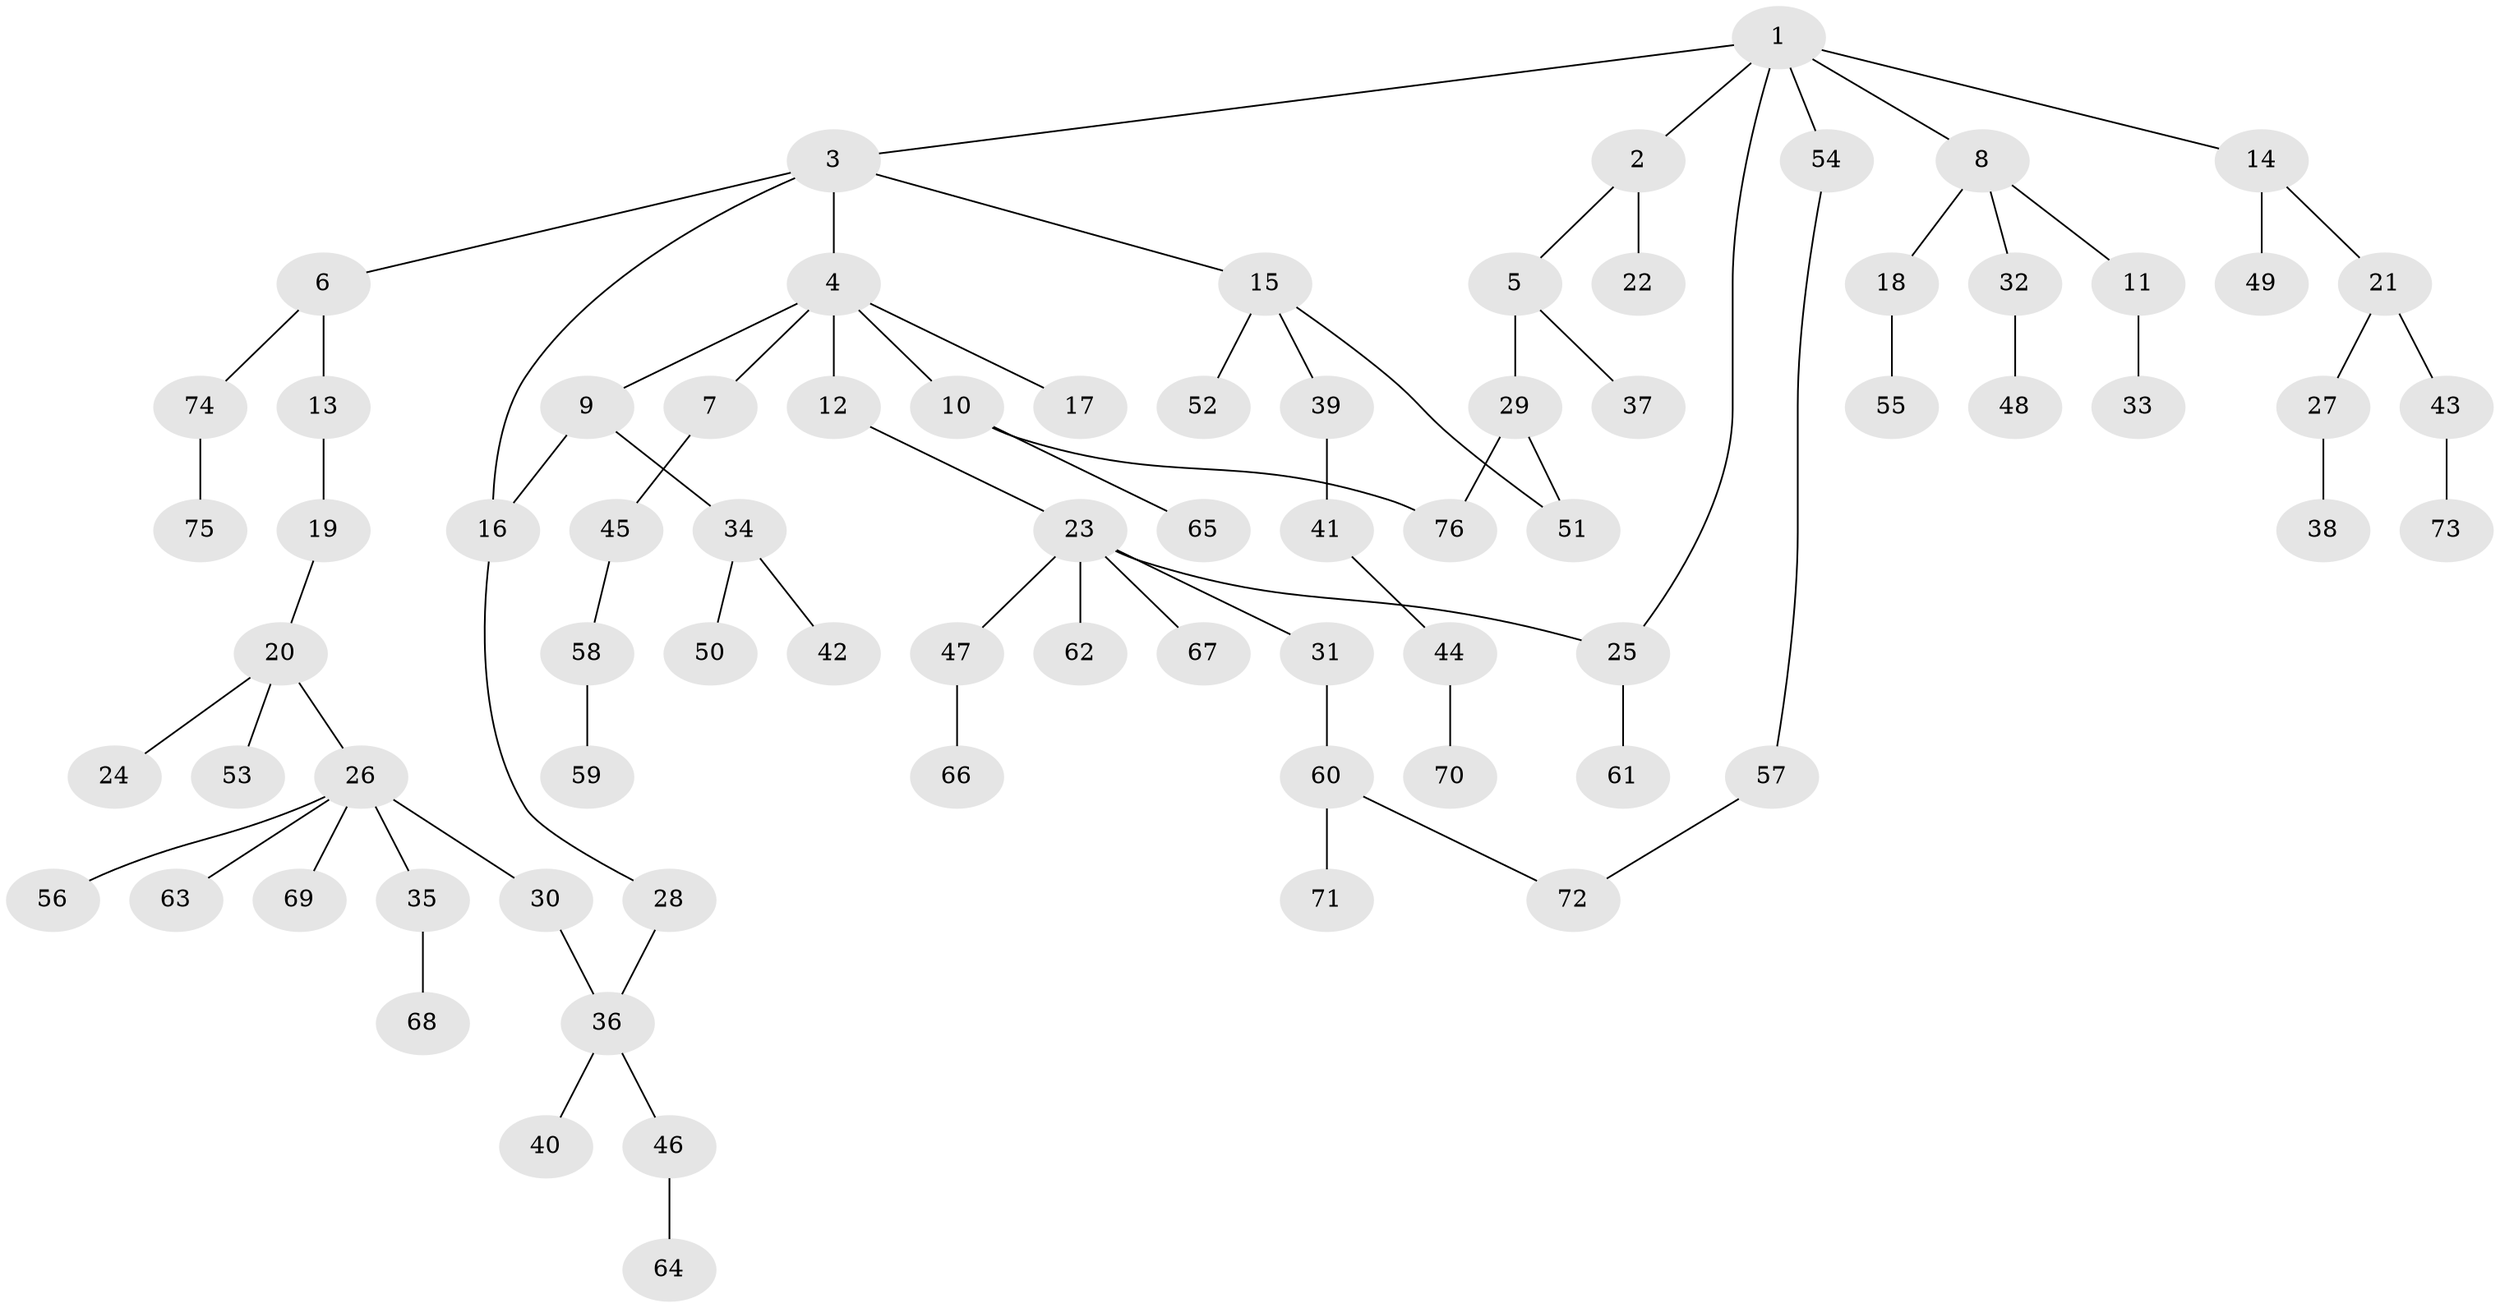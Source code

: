 // Generated by graph-tools (version 1.1) at 2025/49/03/09/25 03:49:24]
// undirected, 76 vertices, 81 edges
graph export_dot {
graph [start="1"]
  node [color=gray90,style=filled];
  1;
  2;
  3;
  4;
  5;
  6;
  7;
  8;
  9;
  10;
  11;
  12;
  13;
  14;
  15;
  16;
  17;
  18;
  19;
  20;
  21;
  22;
  23;
  24;
  25;
  26;
  27;
  28;
  29;
  30;
  31;
  32;
  33;
  34;
  35;
  36;
  37;
  38;
  39;
  40;
  41;
  42;
  43;
  44;
  45;
  46;
  47;
  48;
  49;
  50;
  51;
  52;
  53;
  54;
  55;
  56;
  57;
  58;
  59;
  60;
  61;
  62;
  63;
  64;
  65;
  66;
  67;
  68;
  69;
  70;
  71;
  72;
  73;
  74;
  75;
  76;
  1 -- 2;
  1 -- 3;
  1 -- 8;
  1 -- 14;
  1 -- 25;
  1 -- 54;
  2 -- 5;
  2 -- 22;
  3 -- 4;
  3 -- 6;
  3 -- 15;
  3 -- 16;
  4 -- 7;
  4 -- 9;
  4 -- 10;
  4 -- 12;
  4 -- 17;
  5 -- 29;
  5 -- 37;
  6 -- 13;
  6 -- 74;
  7 -- 45;
  8 -- 11;
  8 -- 18;
  8 -- 32;
  9 -- 34;
  9 -- 16;
  10 -- 65;
  10 -- 76;
  11 -- 33;
  12 -- 23;
  13 -- 19;
  14 -- 21;
  14 -- 49;
  15 -- 39;
  15 -- 52;
  15 -- 51;
  16 -- 28;
  18 -- 55;
  19 -- 20;
  20 -- 24;
  20 -- 26;
  20 -- 53;
  21 -- 27;
  21 -- 43;
  23 -- 31;
  23 -- 47;
  23 -- 62;
  23 -- 67;
  23 -- 25;
  25 -- 61;
  26 -- 30;
  26 -- 35;
  26 -- 56;
  26 -- 63;
  26 -- 69;
  27 -- 38;
  28 -- 36;
  29 -- 51;
  29 -- 76;
  30 -- 36;
  31 -- 60;
  32 -- 48;
  34 -- 42;
  34 -- 50;
  35 -- 68;
  36 -- 40;
  36 -- 46;
  39 -- 41;
  41 -- 44;
  43 -- 73;
  44 -- 70;
  45 -- 58;
  46 -- 64;
  47 -- 66;
  54 -- 57;
  57 -- 72;
  58 -- 59;
  60 -- 71;
  60 -- 72;
  74 -- 75;
}
